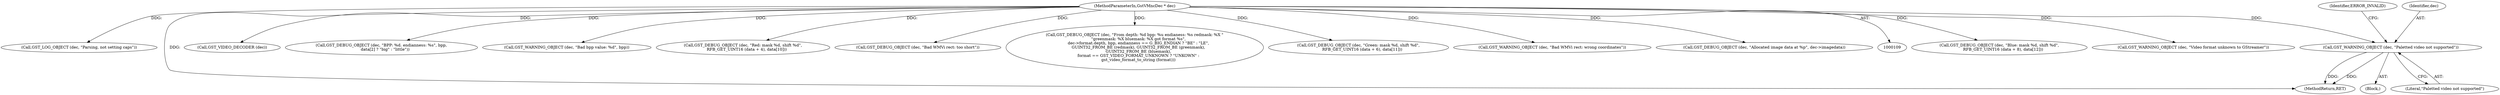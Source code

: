 digraph "0_gstreamer_4cb1bcf1422bbcd79c0f683edb7ee85e3f7a31fe_0@pointer" {
"1000238" [label="(Call,GST_WARNING_OBJECT (dec, \"Paletted video not supported\"))"];
"1000110" [label="(MethodParameterIn,GstVMncDec * dec)"];
"1000242" [label="(Identifier,ERROR_INVALID)"];
"1000326" [label="(Call,GST_DEBUG_OBJECT (dec, \"Blue: mask %d, shift %d\",\n      RFB_GET_UINT16 (data + 8), data[12]))"];
"1000432" [label="(Call,GST_WARNING_OBJECT (dec, \"Video format unknown to GStreamer\"))"];
"1000446" [label="(Call,GST_LOG_OBJECT (dec, \"Parsing, not setting caps\"))"];
"1000519" [label="(MethodReturn,RET)"];
"1000110" [label="(MethodParameterIn,GstVMncDec * dec)"];
"1000454" [label="(Call,GST_VIDEO_DECODER (dec))"];
"1000237" [label="(Block,)"];
"1000336" [label="(Call,GST_DEBUG_OBJECT (dec, \"BPP: %d. endianness: %s\", bpp,\n      data[2] ? \"big\" : \"little\"))"];
"1000240" [label="(Literal,\"Paletted video not supported\")"];
"1000228" [label="(Call,GST_WARNING_OBJECT (dec, \"Bad bpp value: %d\", bpp))"];
"1000306" [label="(Call,GST_DEBUG_OBJECT (dec, \"Red: mask %d, shift %d\",\n      RFB_GET_UINT16 (data + 4), data[10]))"];
"1000130" [label="(Call,GST_DEBUG_OBJECT (dec, \"Bad WMVi rect: too short\"))"];
"1000399" [label="(Call,GST_DEBUG_OBJECT (dec, \"From depth: %d bpp: %u endianess: %s redmask: %X \"\n      \"greenmask: %X bluemask: %X got format %s\",\n      dec->format.depth, bpp, endianness == G_BIG_ENDIAN ? \"BE\" : \"LE\",\n      GUINT32_FROM_BE (redmask), GUINT32_FROM_BE (greenmask),\n      GUINT32_FROM_BE (bluemask),\n      format == GST_VIDEO_FORMAT_UNKNOWN ? \"UNKOWN\" :\n      gst_video_format_to_string (format)))"];
"1000316" [label="(Call,GST_DEBUG_OBJECT (dec, \"Green: mask %d, shift %d\",\n      RFB_GET_UINT16 (data + 6), data[11]))"];
"1000239" [label="(Identifier,dec)"];
"1000174" [label="(Call,GST_WARNING_OBJECT (dec, \"Bad WMVi rect: wrong coordinates\"))"];
"1000494" [label="(Call,GST_DEBUG_OBJECT (dec, \"Allocated image data at %p\", dec->imagedata))"];
"1000238" [label="(Call,GST_WARNING_OBJECT (dec, \"Paletted video not supported\"))"];
"1000238" -> "1000237"  [label="AST: "];
"1000238" -> "1000240"  [label="CFG: "];
"1000239" -> "1000238"  [label="AST: "];
"1000240" -> "1000238"  [label="AST: "];
"1000242" -> "1000238"  [label="CFG: "];
"1000238" -> "1000519"  [label="DDG: "];
"1000238" -> "1000519"  [label="DDG: "];
"1000110" -> "1000238"  [label="DDG: "];
"1000110" -> "1000109"  [label="AST: "];
"1000110" -> "1000519"  [label="DDG: "];
"1000110" -> "1000130"  [label="DDG: "];
"1000110" -> "1000174"  [label="DDG: "];
"1000110" -> "1000228"  [label="DDG: "];
"1000110" -> "1000306"  [label="DDG: "];
"1000110" -> "1000316"  [label="DDG: "];
"1000110" -> "1000326"  [label="DDG: "];
"1000110" -> "1000336"  [label="DDG: "];
"1000110" -> "1000399"  [label="DDG: "];
"1000110" -> "1000432"  [label="DDG: "];
"1000110" -> "1000446"  [label="DDG: "];
"1000110" -> "1000454"  [label="DDG: "];
"1000110" -> "1000494"  [label="DDG: "];
}

